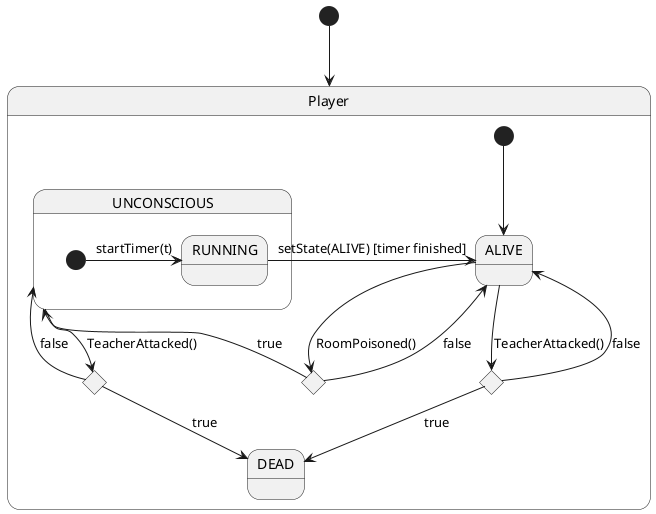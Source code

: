 @startuml player_states

[*] --> Player
state Player {
    state c1 <<choice>>
    state c2 <<choice>>
    state c3 <<choice>>
    state DEAD 
    state ALIVE
state UNCONSCIOUS {
        [*] -> RUNNING : startTimer(t)
    }
    [*] --> ALIVE
    ALIVE -> c3 : RoomPoisoned()
    c3 --> ALIVE : false
    c3 --> UNCONSCIOUS : true
    ALIVE --> c2 : TeacherAttacked()
    c2 --> ALIVE : false
    c2 --> DEAD : true
    UNCONSCIOUS --> c1 : TeacherAttacked()
    c1 --> DEAD : true
    c1 --> UNCONSCIOUS : false

   
    RUNNING --> ALIVE: setState(ALIVE) [timer finished]    
}

@enduml